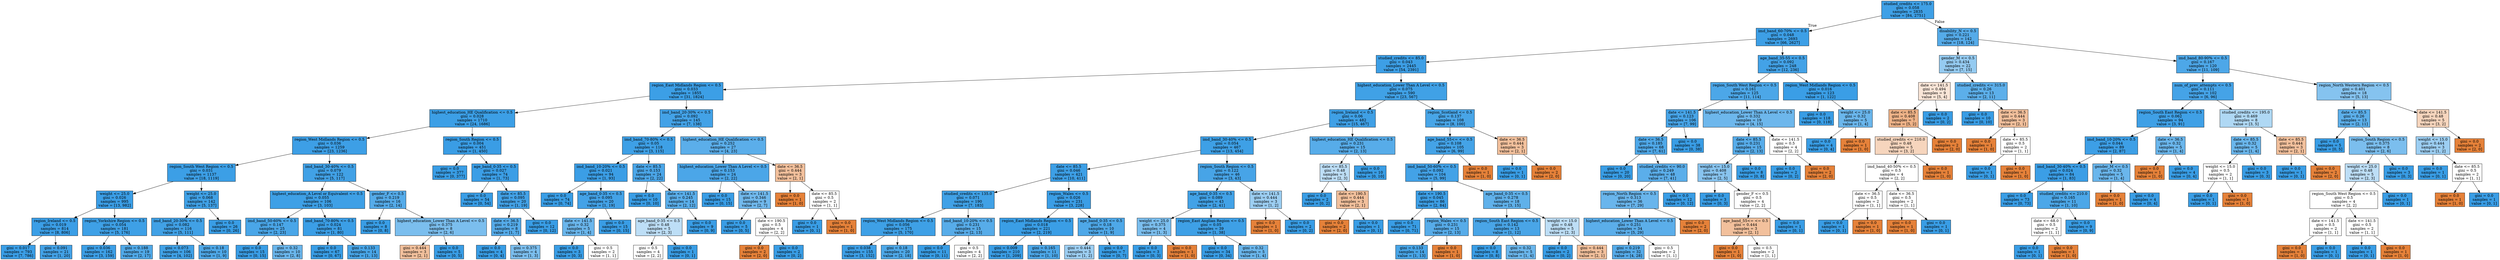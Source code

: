 digraph Tree {
node [shape=box, style="filled", color="black"] ;
0 [label="studied_credits <= 175.0\ngini = 0.058\nsamples = 2835\nvalue = [84, 2751]", fillcolor="#399de5f7"] ;
1 [label="imd_band_60-70% <= 0.5\ngini = 0.048\nsamples = 2693\nvalue = [66, 2627]", fillcolor="#399de5f9"] ;
0 -> 1 [labeldistance=2.5, labelangle=45, headlabel="True"] ;
2 [label="studied_credits <= 85.0\ngini = 0.043\nsamples = 2445\nvalue = [54, 2391]", fillcolor="#399de5f9"] ;
1 -> 2 ;
3 [label="region_East Midlands Region <= 0.5\ngini = 0.033\nsamples = 1855\nvalue = [31, 1824]", fillcolor="#399de5fb"] ;
2 -> 3 ;
4 [label="highest_education_HE Qualification <= 0.5\ngini = 0.028\nsamples = 1710\nvalue = [24, 1686]", fillcolor="#399de5fb"] ;
3 -> 4 ;
5 [label="region_West Midlands Region <= 0.5\ngini = 0.036\nsamples = 1259\nvalue = [23, 1236]", fillcolor="#399de5fa"] ;
4 -> 5 ;
6 [label="region_South West Region <= 0.5\ngini = 0.031\nsamples = 1137\nvalue = [18, 1119]", fillcolor="#399de5fb"] ;
5 -> 6 ;
7 [label="weight <= 25.0\ngini = 0.026\nsamples = 995\nvalue = [13, 982]", fillcolor="#399de5fc"] ;
6 -> 7 ;
8 [label="region_Ireland <= 0.5\ngini = 0.019\nsamples = 814\nvalue = [8, 806]", fillcolor="#399de5fc"] ;
7 -> 8 ;
9 [label="gini = 0.017\nsamples = 793\nvalue = [7, 786]", fillcolor="#399de5fd"] ;
8 -> 9 ;
10 [label="gini = 0.091\nsamples = 21\nvalue = [1, 20]", fillcolor="#399de5f2"] ;
8 -> 10 ;
11 [label="region_Yorkshire Region <= 0.5\ngini = 0.054\nsamples = 181\nvalue = [5, 176]", fillcolor="#399de5f8"] ;
7 -> 11 ;
12 [label="gini = 0.036\nsamples = 162\nvalue = [3, 159]", fillcolor="#399de5fa"] ;
11 -> 12 ;
13 [label="gini = 0.188\nsamples = 19\nvalue = [2, 17]", fillcolor="#399de5e1"] ;
11 -> 13 ;
14 [label="weight <= 25.0\ngini = 0.068\nsamples = 142\nvalue = [5, 137]", fillcolor="#399de5f6"] ;
6 -> 14 ;
15 [label="imd_band_20-30% <= 0.5\ngini = 0.082\nsamples = 116\nvalue = [5, 111]", fillcolor="#399de5f4"] ;
14 -> 15 ;
16 [label="gini = 0.073\nsamples = 106\nvalue = [4, 102]", fillcolor="#399de5f5"] ;
15 -> 16 ;
17 [label="gini = 0.18\nsamples = 10\nvalue = [1, 9]", fillcolor="#399de5e3"] ;
15 -> 17 ;
18 [label="gini = 0.0\nsamples = 26\nvalue = [0, 26]", fillcolor="#399de5ff"] ;
14 -> 18 ;
19 [label="imd_band_30-40% <= 0.5\ngini = 0.079\nsamples = 122\nvalue = [5, 117]", fillcolor="#399de5f4"] ;
5 -> 19 ;
20 [label="highest_education_A Level or Equivalent <= 0.5\ngini = 0.055\nsamples = 106\nvalue = [3, 103]", fillcolor="#399de5f8"] ;
19 -> 20 ;
21 [label="imd_band_50-60% <= 0.5\ngini = 0.147\nsamples = 25\nvalue = [2, 23]", fillcolor="#399de5e9"] ;
20 -> 21 ;
22 [label="gini = 0.0\nsamples = 15\nvalue = [0, 15]", fillcolor="#399de5ff"] ;
21 -> 22 ;
23 [label="gini = 0.32\nsamples = 10\nvalue = [2, 8]", fillcolor="#399de5bf"] ;
21 -> 23 ;
24 [label="imd_band_70-80% <= 0.5\ngini = 0.024\nsamples = 81\nvalue = [1, 80]", fillcolor="#399de5fc"] ;
20 -> 24 ;
25 [label="gini = 0.0\nsamples = 67\nvalue = [0, 67]", fillcolor="#399de5ff"] ;
24 -> 25 ;
26 [label="gini = 0.133\nsamples = 14\nvalue = [1, 13]", fillcolor="#399de5eb"] ;
24 -> 26 ;
27 [label="gender_F <= 0.5\ngini = 0.219\nsamples = 16\nvalue = [2, 14]", fillcolor="#399de5db"] ;
19 -> 27 ;
28 [label="gini = 0.0\nsamples = 8\nvalue = [0, 8]", fillcolor="#399de5ff"] ;
27 -> 28 ;
29 [label="highest_education_Lower Than A Level <= 0.5\ngini = 0.375\nsamples = 8\nvalue = [2, 6]", fillcolor="#399de5aa"] ;
27 -> 29 ;
30 [label="gini = 0.444\nsamples = 3\nvalue = [2, 1]", fillcolor="#e581397f"] ;
29 -> 30 ;
31 [label="gini = 0.0\nsamples = 5\nvalue = [0, 5]", fillcolor="#399de5ff"] ;
29 -> 31 ;
32 [label="region_South Region <= 0.5\ngini = 0.004\nsamples = 451\nvalue = [1, 450]", fillcolor="#399de5fe"] ;
4 -> 32 ;
33 [label="gini = 0.0\nsamples = 377\nvalue = [0, 377]", fillcolor="#399de5ff"] ;
32 -> 33 ;
34 [label="age_band_0-35 <= 0.5\ngini = 0.027\nsamples = 74\nvalue = [1, 73]", fillcolor="#399de5fc"] ;
32 -> 34 ;
35 [label="gini = 0.0\nsamples = 54\nvalue = [0, 54]", fillcolor="#399de5ff"] ;
34 -> 35 ;
36 [label="date <= 85.5\ngini = 0.095\nsamples = 20\nvalue = [1, 19]", fillcolor="#399de5f2"] ;
34 -> 36 ;
37 [label="date <= 36.5\ngini = 0.219\nsamples = 8\nvalue = [1, 7]", fillcolor="#399de5db"] ;
36 -> 37 ;
38 [label="gini = 0.0\nsamples = 4\nvalue = [0, 4]", fillcolor="#399de5ff"] ;
37 -> 38 ;
39 [label="gini = 0.375\nsamples = 4\nvalue = [1, 3]", fillcolor="#399de5aa"] ;
37 -> 39 ;
40 [label="gini = 0.0\nsamples = 12\nvalue = [0, 12]", fillcolor="#399de5ff"] ;
36 -> 40 ;
41 [label="imd_band_20-30% <= 0.5\ngini = 0.092\nsamples = 145\nvalue = [7, 138]", fillcolor="#399de5f2"] ;
3 -> 41 ;
42 [label="imd_band_70-80% <= 0.5\ngini = 0.05\nsamples = 118\nvalue = [3, 115]", fillcolor="#399de5f8"] ;
41 -> 42 ;
43 [label="imd_band_10-20% <= 0.5\ngini = 0.021\nsamples = 94\nvalue = [1, 93]", fillcolor="#399de5fc"] ;
42 -> 43 ;
44 [label="gini = 0.0\nsamples = 74\nvalue = [0, 74]", fillcolor="#399de5ff"] ;
43 -> 44 ;
45 [label="age_band_0-35 <= 0.5\ngini = 0.095\nsamples = 20\nvalue = [1, 19]", fillcolor="#399de5f2"] ;
43 -> 45 ;
46 [label="date <= 141.5\ngini = 0.32\nsamples = 5\nvalue = [1, 4]", fillcolor="#399de5bf"] ;
45 -> 46 ;
47 [label="gini = 0.0\nsamples = 3\nvalue = [0, 3]", fillcolor="#399de5ff"] ;
46 -> 47 ;
48 [label="gini = 0.5\nsamples = 2\nvalue = [1, 1]", fillcolor="#e5813900"] ;
46 -> 48 ;
49 [label="gini = 0.0\nsamples = 15\nvalue = [0, 15]", fillcolor="#399de5ff"] ;
45 -> 49 ;
50 [label="date <= 85.5\ngini = 0.153\nsamples = 24\nvalue = [2, 22]", fillcolor="#399de5e8"] ;
42 -> 50 ;
51 [label="gini = 0.0\nsamples = 10\nvalue = [0, 10]", fillcolor="#399de5ff"] ;
50 -> 51 ;
52 [label="date <= 141.5\ngini = 0.245\nsamples = 14\nvalue = [2, 12]", fillcolor="#399de5d4"] ;
50 -> 52 ;
53 [label="age_band_0-35 <= 0.5\ngini = 0.48\nsamples = 5\nvalue = [2, 3]", fillcolor="#399de555"] ;
52 -> 53 ;
54 [label="gini = 0.5\nsamples = 4\nvalue = [2, 2]", fillcolor="#e5813900"] ;
53 -> 54 ;
55 [label="gini = 0.0\nsamples = 1\nvalue = [0, 1]", fillcolor="#399de5ff"] ;
53 -> 55 ;
56 [label="gini = 0.0\nsamples = 9\nvalue = [0, 9]", fillcolor="#399de5ff"] ;
52 -> 56 ;
57 [label="highest_education_HE Qualification <= 0.5\ngini = 0.252\nsamples = 27\nvalue = [4, 23]", fillcolor="#399de5d3"] ;
41 -> 57 ;
58 [label="highest_education_Lower Than A Level <= 0.5\ngini = 0.153\nsamples = 24\nvalue = [2, 22]", fillcolor="#399de5e8"] ;
57 -> 58 ;
59 [label="gini = 0.0\nsamples = 15\nvalue = [0, 15]", fillcolor="#399de5ff"] ;
58 -> 59 ;
60 [label="date <= 141.5\ngini = 0.346\nsamples = 9\nvalue = [2, 7]", fillcolor="#399de5b6"] ;
58 -> 60 ;
61 [label="gini = 0.0\nsamples = 5\nvalue = [0, 5]", fillcolor="#399de5ff"] ;
60 -> 61 ;
62 [label="date <= 190.5\ngini = 0.5\nsamples = 4\nvalue = [2, 2]", fillcolor="#e5813900"] ;
60 -> 62 ;
63 [label="gini = 0.0\nsamples = 2\nvalue = [2, 0]", fillcolor="#e58139ff"] ;
62 -> 63 ;
64 [label="gini = 0.0\nsamples = 2\nvalue = [0, 2]", fillcolor="#399de5ff"] ;
62 -> 64 ;
65 [label="date <= 36.5\ngini = 0.444\nsamples = 3\nvalue = [2, 1]", fillcolor="#e581397f"] ;
57 -> 65 ;
66 [label="gini = 0.0\nsamples = 1\nvalue = [1, 0]", fillcolor="#e58139ff"] ;
65 -> 66 ;
67 [label="date <= 85.5\ngini = 0.5\nsamples = 2\nvalue = [1, 1]", fillcolor="#e5813900"] ;
65 -> 67 ;
68 [label="gini = 0.0\nsamples = 1\nvalue = [0, 1]", fillcolor="#399de5ff"] ;
67 -> 68 ;
69 [label="gini = 0.0\nsamples = 1\nvalue = [1, 0]", fillcolor="#e58139ff"] ;
67 -> 69 ;
70 [label="highest_education_Lower Than A Level <= 0.5\ngini = 0.075\nsamples = 590\nvalue = [23, 567]", fillcolor="#399de5f5"] ;
2 -> 70 ;
71 [label="region_Ireland <= 0.5\ngini = 0.06\nsamples = 482\nvalue = [15, 467]", fillcolor="#399de5f7"] ;
70 -> 71 ;
72 [label="imd_band_30-40% <= 0.5\ngini = 0.054\nsamples = 467\nvalue = [13, 454]", fillcolor="#399de5f8"] ;
71 -> 72 ;
73 [label="date <= 85.5\ngini = 0.046\nsamples = 421\nvalue = [10, 411]", fillcolor="#399de5f9"] ;
72 -> 73 ;
74 [label="studied_credits <= 135.0\ngini = 0.071\nsamples = 190\nvalue = [7, 183]", fillcolor="#399de5f5"] ;
73 -> 74 ;
75 [label="region_West Midlands Region <= 0.5\ngini = 0.056\nsamples = 175\nvalue = [5, 170]", fillcolor="#399de5f8"] ;
74 -> 75 ;
76 [label="gini = 0.038\nsamples = 155\nvalue = [3, 152]", fillcolor="#399de5fa"] ;
75 -> 76 ;
77 [label="gini = 0.18\nsamples = 20\nvalue = [2, 18]", fillcolor="#399de5e3"] ;
75 -> 77 ;
78 [label="imd_band_10-20% <= 0.5\ngini = 0.231\nsamples = 15\nvalue = [2, 13]", fillcolor="#399de5d8"] ;
74 -> 78 ;
79 [label="gini = 0.0\nsamples = 11\nvalue = [0, 11]", fillcolor="#399de5ff"] ;
78 -> 79 ;
80 [label="gini = 0.5\nsamples = 4\nvalue = [2, 2]", fillcolor="#e5813900"] ;
78 -> 80 ;
81 [label="region_Wales <= 0.5\ngini = 0.026\nsamples = 231\nvalue = [3, 228]", fillcolor="#399de5fc"] ;
73 -> 81 ;
82 [label="region_East Midlands Region <= 0.5\ngini = 0.018\nsamples = 221\nvalue = [2, 219]", fillcolor="#399de5fd"] ;
81 -> 82 ;
83 [label="gini = 0.009\nsamples = 210\nvalue = [1, 209]", fillcolor="#399de5fe"] ;
82 -> 83 ;
84 [label="gini = 0.165\nsamples = 11\nvalue = [1, 10]", fillcolor="#399de5e6"] ;
82 -> 84 ;
85 [label="age_band_0-35 <= 0.5\ngini = 0.18\nsamples = 10\nvalue = [1, 9]", fillcolor="#399de5e3"] ;
81 -> 85 ;
86 [label="gini = 0.444\nsamples = 3\nvalue = [1, 2]", fillcolor="#399de57f"] ;
85 -> 86 ;
87 [label="gini = 0.0\nsamples = 7\nvalue = [0, 7]", fillcolor="#399de5ff"] ;
85 -> 87 ;
88 [label="region_South Region <= 0.5\ngini = 0.122\nsamples = 46\nvalue = [3, 43]", fillcolor="#399de5ed"] ;
72 -> 88 ;
89 [label="age_band_0-35 <= 0.5\ngini = 0.089\nsamples = 43\nvalue = [2, 41]", fillcolor="#399de5f3"] ;
88 -> 89 ;
90 [label="weight <= 25.0\ngini = 0.375\nsamples = 4\nvalue = [1, 3]", fillcolor="#399de5aa"] ;
89 -> 90 ;
91 [label="gini = 0.0\nsamples = 3\nvalue = [0, 3]", fillcolor="#399de5ff"] ;
90 -> 91 ;
92 [label="gini = 0.0\nsamples = 1\nvalue = [1, 0]", fillcolor="#e58139ff"] ;
90 -> 92 ;
93 [label="region_East Anglian Region <= 0.5\ngini = 0.05\nsamples = 39\nvalue = [1, 38]", fillcolor="#399de5f8"] ;
89 -> 93 ;
94 [label="gini = 0.0\nsamples = 34\nvalue = [0, 34]", fillcolor="#399de5ff"] ;
93 -> 94 ;
95 [label="gini = 0.32\nsamples = 5\nvalue = [1, 4]", fillcolor="#399de5bf"] ;
93 -> 95 ;
96 [label="date <= 141.5\ngini = 0.444\nsamples = 3\nvalue = [1, 2]", fillcolor="#399de57f"] ;
88 -> 96 ;
97 [label="gini = 0.0\nsamples = 1\nvalue = [1, 0]", fillcolor="#e58139ff"] ;
96 -> 97 ;
98 [label="gini = 0.0\nsamples = 2\nvalue = [0, 2]", fillcolor="#399de5ff"] ;
96 -> 98 ;
99 [label="highest_education_HE Qualification <= 0.5\ngini = 0.231\nsamples = 15\nvalue = [2, 13]", fillcolor="#399de5d8"] ;
71 -> 99 ;
100 [label="date <= 85.5\ngini = 0.48\nsamples = 5\nvalue = [2, 3]", fillcolor="#399de555"] ;
99 -> 100 ;
101 [label="gini = 0.0\nsamples = 2\nvalue = [0, 2]", fillcolor="#399de5ff"] ;
100 -> 101 ;
102 [label="date <= 190.5\ngini = 0.444\nsamples = 3\nvalue = [2, 1]", fillcolor="#e581397f"] ;
100 -> 102 ;
103 [label="gini = 0.0\nsamples = 2\nvalue = [2, 0]", fillcolor="#e58139ff"] ;
102 -> 103 ;
104 [label="gini = 0.0\nsamples = 1\nvalue = [0, 1]", fillcolor="#399de5ff"] ;
102 -> 104 ;
105 [label="gini = 0.0\nsamples = 10\nvalue = [0, 10]", fillcolor="#399de5ff"] ;
99 -> 105 ;
106 [label="region_Scotland <= 0.5\ngini = 0.137\nsamples = 108\nvalue = [8, 100]", fillcolor="#399de5eb"] ;
70 -> 106 ;
107 [label="age_band_55<= <= 0.5\ngini = 0.108\nsamples = 105\nvalue = [6, 99]", fillcolor="#399de5f0"] ;
106 -> 107 ;
108 [label="imd_band_50-60% <= 0.5\ngini = 0.092\nsamples = 104\nvalue = [5, 99]", fillcolor="#399de5f2"] ;
107 -> 108 ;
109 [label="date <= 190.5\ngini = 0.045\nsamples = 86\nvalue = [2, 84]", fillcolor="#399de5f9"] ;
108 -> 109 ;
110 [label="gini = 0.0\nsamples = 71\nvalue = [0, 71]", fillcolor="#399de5ff"] ;
109 -> 110 ;
111 [label="region_Wales <= 0.5\ngini = 0.231\nsamples = 15\nvalue = [2, 13]", fillcolor="#399de5d8"] ;
109 -> 111 ;
112 [label="gini = 0.133\nsamples = 14\nvalue = [1, 13]", fillcolor="#399de5eb"] ;
111 -> 112 ;
113 [label="gini = 0.0\nsamples = 1\nvalue = [1, 0]", fillcolor="#e58139ff"] ;
111 -> 113 ;
114 [label="age_band_0-35 <= 0.5\ngini = 0.278\nsamples = 18\nvalue = [3, 15]", fillcolor="#399de5cc"] ;
108 -> 114 ;
115 [label="region_South East Region <= 0.5\ngini = 0.142\nsamples = 13\nvalue = [1, 12]", fillcolor="#399de5ea"] ;
114 -> 115 ;
116 [label="gini = 0.0\nsamples = 8\nvalue = [0, 8]", fillcolor="#399de5ff"] ;
115 -> 116 ;
117 [label="gini = 0.32\nsamples = 5\nvalue = [1, 4]", fillcolor="#399de5bf"] ;
115 -> 117 ;
118 [label="weight <= 15.0\ngini = 0.48\nsamples = 5\nvalue = [2, 3]", fillcolor="#399de555"] ;
114 -> 118 ;
119 [label="gini = 0.0\nsamples = 2\nvalue = [0, 2]", fillcolor="#399de5ff"] ;
118 -> 119 ;
120 [label="gini = 0.444\nsamples = 3\nvalue = [2, 1]", fillcolor="#e581397f"] ;
118 -> 120 ;
121 [label="gini = 0.0\nsamples = 1\nvalue = [1, 0]", fillcolor="#e58139ff"] ;
107 -> 121 ;
122 [label="date <= 36.5\ngini = 0.444\nsamples = 3\nvalue = [2, 1]", fillcolor="#e581397f"] ;
106 -> 122 ;
123 [label="gini = 0.0\nsamples = 1\nvalue = [0, 1]", fillcolor="#399de5ff"] ;
122 -> 123 ;
124 [label="gini = 0.0\nsamples = 2\nvalue = [2, 0]", fillcolor="#e58139ff"] ;
122 -> 124 ;
125 [label="age_band_35-55 <= 0.5\ngini = 0.092\nsamples = 248\nvalue = [12, 236]", fillcolor="#399de5f2"] ;
1 -> 125 ;
126 [label="region_South West Region <= 0.5\ngini = 0.161\nsamples = 125\nvalue = [11, 114]", fillcolor="#399de5e6"] ;
125 -> 126 ;
127 [label="date <= 141.5\ngini = 0.123\nsamples = 106\nvalue = [7, 99]", fillcolor="#399de5ed"] ;
126 -> 127 ;
128 [label="date <= 36.5\ngini = 0.185\nsamples = 68\nvalue = [7, 61]", fillcolor="#399de5e2"] ;
127 -> 128 ;
129 [label="gini = 0.0\nsamples = 20\nvalue = [0, 20]", fillcolor="#399de5ff"] ;
128 -> 129 ;
130 [label="studied_credits <= 90.0\ngini = 0.249\nsamples = 48\nvalue = [7, 41]", fillcolor="#399de5d3"] ;
128 -> 130 ;
131 [label="region_North Region <= 0.5\ngini = 0.313\nsamples = 36\nvalue = [7, 29]", fillcolor="#399de5c1"] ;
130 -> 131 ;
132 [label="highest_education_Lower Than A Level <= 0.5\ngini = 0.251\nsamples = 34\nvalue = [5, 29]", fillcolor="#399de5d3"] ;
131 -> 132 ;
133 [label="gini = 0.219\nsamples = 32\nvalue = [4, 28]", fillcolor="#399de5db"] ;
132 -> 133 ;
134 [label="gini = 0.5\nsamples = 2\nvalue = [1, 1]", fillcolor="#e5813900"] ;
132 -> 134 ;
135 [label="gini = 0.0\nsamples = 2\nvalue = [2, 0]", fillcolor="#e58139ff"] ;
131 -> 135 ;
136 [label="gini = 0.0\nsamples = 12\nvalue = [0, 12]", fillcolor="#399de5ff"] ;
130 -> 136 ;
137 [label="gini = 0.0\nsamples = 38\nvalue = [0, 38]", fillcolor="#399de5ff"] ;
127 -> 137 ;
138 [label="highest_education_Lower Than A Level <= 0.5\ngini = 0.332\nsamples = 19\nvalue = [4, 15]", fillcolor="#399de5bb"] ;
126 -> 138 ;
139 [label="date <= 85.5\ngini = 0.231\nsamples = 15\nvalue = [2, 13]", fillcolor="#399de5d8"] ;
138 -> 139 ;
140 [label="weight <= 15.0\ngini = 0.408\nsamples = 7\nvalue = [2, 5]", fillcolor="#399de599"] ;
139 -> 140 ;
141 [label="gini = 0.0\nsamples = 3\nvalue = [0, 3]", fillcolor="#399de5ff"] ;
140 -> 141 ;
142 [label="gender_F <= 0.5\ngini = 0.5\nsamples = 4\nvalue = [2, 2]", fillcolor="#e5813900"] ;
140 -> 142 ;
143 [label="age_band_55<= <= 0.5\ngini = 0.444\nsamples = 3\nvalue = [2, 1]", fillcolor="#e581397f"] ;
142 -> 143 ;
144 [label="gini = 0.0\nsamples = 1\nvalue = [1, 0]", fillcolor="#e58139ff"] ;
143 -> 144 ;
145 [label="gini = 0.5\nsamples = 2\nvalue = [1, 1]", fillcolor="#e5813900"] ;
143 -> 145 ;
146 [label="gini = 0.0\nsamples = 1\nvalue = [0, 1]", fillcolor="#399de5ff"] ;
142 -> 146 ;
147 [label="gini = 0.0\nsamples = 8\nvalue = [0, 8]", fillcolor="#399de5ff"] ;
139 -> 147 ;
148 [label="date <= 141.5\ngini = 0.5\nsamples = 4\nvalue = [2, 2]", fillcolor="#e5813900"] ;
138 -> 148 ;
149 [label="gini = 0.0\nsamples = 2\nvalue = [0, 2]", fillcolor="#399de5ff"] ;
148 -> 149 ;
150 [label="gini = 0.0\nsamples = 2\nvalue = [2, 0]", fillcolor="#e58139ff"] ;
148 -> 150 ;
151 [label="region_West Midlands Region <= 0.5\ngini = 0.016\nsamples = 123\nvalue = [1, 122]", fillcolor="#399de5fd"] ;
125 -> 151 ;
152 [label="gini = 0.0\nsamples = 118\nvalue = [0, 118]", fillcolor="#399de5ff"] ;
151 -> 152 ;
153 [label="weight <= 25.0\ngini = 0.32\nsamples = 5\nvalue = [1, 4]", fillcolor="#399de5bf"] ;
151 -> 153 ;
154 [label="gini = 0.0\nsamples = 4\nvalue = [0, 4]", fillcolor="#399de5ff"] ;
153 -> 154 ;
155 [label="gini = 0.0\nsamples = 1\nvalue = [1, 0]", fillcolor="#e58139ff"] ;
153 -> 155 ;
156 [label="disability_N <= 0.5\ngini = 0.221\nsamples = 142\nvalue = [18, 124]", fillcolor="#399de5da"] ;
0 -> 156 [labeldistance=2.5, labelangle=-45, headlabel="False"] ;
157 [label="gender_M <= 0.5\ngini = 0.434\nsamples = 22\nvalue = [7, 15]", fillcolor="#399de588"] ;
156 -> 157 ;
158 [label="date <= 141.5\ngini = 0.494\nsamples = 9\nvalue = [5, 4]", fillcolor="#e5813933"] ;
157 -> 158 ;
159 [label="date <= 85.5\ngini = 0.408\nsamples = 7\nvalue = [5, 2]", fillcolor="#e5813999"] ;
158 -> 159 ;
160 [label="studied_credits <= 210.0\ngini = 0.48\nsamples = 5\nvalue = [3, 2]", fillcolor="#e5813955"] ;
159 -> 160 ;
161 [label="imd_band_40-50% <= 0.5\ngini = 0.5\nsamples = 4\nvalue = [2, 2]", fillcolor="#e5813900"] ;
160 -> 161 ;
162 [label="date <= 36.5\ngini = 0.5\nsamples = 2\nvalue = [1, 1]", fillcolor="#e5813900"] ;
161 -> 162 ;
163 [label="gini = 0.0\nsamples = 1\nvalue = [0, 1]", fillcolor="#399de5ff"] ;
162 -> 163 ;
164 [label="gini = 0.0\nsamples = 1\nvalue = [1, 0]", fillcolor="#e58139ff"] ;
162 -> 164 ;
165 [label="date <= 36.5\ngini = 0.5\nsamples = 2\nvalue = [1, 1]", fillcolor="#e5813900"] ;
161 -> 165 ;
166 [label="gini = 0.0\nsamples = 1\nvalue = [1, 0]", fillcolor="#e58139ff"] ;
165 -> 166 ;
167 [label="gini = 0.0\nsamples = 1\nvalue = [0, 1]", fillcolor="#399de5ff"] ;
165 -> 167 ;
168 [label="gini = 0.0\nsamples = 1\nvalue = [1, 0]", fillcolor="#e58139ff"] ;
160 -> 168 ;
169 [label="gini = 0.0\nsamples = 2\nvalue = [2, 0]", fillcolor="#e58139ff"] ;
159 -> 169 ;
170 [label="gini = 0.0\nsamples = 2\nvalue = [0, 2]", fillcolor="#399de5ff"] ;
158 -> 170 ;
171 [label="studied_credits <= 315.0\ngini = 0.26\nsamples = 13\nvalue = [2, 11]", fillcolor="#399de5d1"] ;
157 -> 171 ;
172 [label="gini = 0.0\nsamples = 10\nvalue = [0, 10]", fillcolor="#399de5ff"] ;
171 -> 172 ;
173 [label="date <= 36.5\ngini = 0.444\nsamples = 3\nvalue = [2, 1]", fillcolor="#e581397f"] ;
171 -> 173 ;
174 [label="gini = 0.0\nsamples = 1\nvalue = [1, 0]", fillcolor="#e58139ff"] ;
173 -> 174 ;
175 [label="date <= 85.5\ngini = 0.5\nsamples = 2\nvalue = [1, 1]", fillcolor="#e5813900"] ;
173 -> 175 ;
176 [label="gini = 0.0\nsamples = 1\nvalue = [0, 1]", fillcolor="#399de5ff"] ;
175 -> 176 ;
177 [label="gini = 0.0\nsamples = 1\nvalue = [1, 0]", fillcolor="#e58139ff"] ;
175 -> 177 ;
178 [label="imd_band_80-90% <= 0.5\ngini = 0.167\nsamples = 120\nvalue = [11, 109]", fillcolor="#399de5e5"] ;
156 -> 178 ;
179 [label="num_of_prev_attempts <= 0.5\ngini = 0.111\nsamples = 102\nvalue = [6, 96]", fillcolor="#399de5ef"] ;
178 -> 179 ;
180 [label="region_South East Region <= 0.5\ngini = 0.062\nsamples = 94\nvalue = [3, 91]", fillcolor="#399de5f7"] ;
179 -> 180 ;
181 [label="imd_band_10-20% <= 0.5\ngini = 0.044\nsamples = 89\nvalue = [2, 87]", fillcolor="#399de5f9"] ;
180 -> 181 ;
182 [label="imd_band_30-40% <= 0.5\ngini = 0.024\nsamples = 84\nvalue = [1, 83]", fillcolor="#399de5fc"] ;
181 -> 182 ;
183 [label="gini = 0.0\nsamples = 73\nvalue = [0, 73]", fillcolor="#399de5ff"] ;
182 -> 183 ;
184 [label="studied_credits <= 210.0\ngini = 0.165\nsamples = 11\nvalue = [1, 10]", fillcolor="#399de5e6"] ;
182 -> 184 ;
185 [label="date <= 68.0\ngini = 0.5\nsamples = 2\nvalue = [1, 1]", fillcolor="#e5813900"] ;
184 -> 185 ;
186 [label="gini = 0.0\nsamples = 1\nvalue = [0, 1]", fillcolor="#399de5ff"] ;
185 -> 186 ;
187 [label="gini = 0.0\nsamples = 1\nvalue = [1, 0]", fillcolor="#e58139ff"] ;
185 -> 187 ;
188 [label="gini = 0.0\nsamples = 9\nvalue = [0, 9]", fillcolor="#399de5ff"] ;
184 -> 188 ;
189 [label="gender_M <= 0.5\ngini = 0.32\nsamples = 5\nvalue = [1, 4]", fillcolor="#399de5bf"] ;
181 -> 189 ;
190 [label="gini = 0.0\nsamples = 1\nvalue = [1, 0]", fillcolor="#e58139ff"] ;
189 -> 190 ;
191 [label="gini = 0.0\nsamples = 4\nvalue = [0, 4]", fillcolor="#399de5ff"] ;
189 -> 191 ;
192 [label="date <= 36.5\ngini = 0.32\nsamples = 5\nvalue = [1, 4]", fillcolor="#399de5bf"] ;
180 -> 192 ;
193 [label="gini = 0.0\nsamples = 1\nvalue = [1, 0]", fillcolor="#e58139ff"] ;
192 -> 193 ;
194 [label="gini = 0.0\nsamples = 4\nvalue = [0, 4]", fillcolor="#399de5ff"] ;
192 -> 194 ;
195 [label="studied_credits <= 195.0\ngini = 0.469\nsamples = 8\nvalue = [3, 5]", fillcolor="#399de566"] ;
179 -> 195 ;
196 [label="date <= 85.5\ngini = 0.32\nsamples = 5\nvalue = [1, 4]", fillcolor="#399de5bf"] ;
195 -> 196 ;
197 [label="weight <= 15.0\ngini = 0.5\nsamples = 2\nvalue = [1, 1]", fillcolor="#e5813900"] ;
196 -> 197 ;
198 [label="gini = 0.0\nsamples = 1\nvalue = [0, 1]", fillcolor="#399de5ff"] ;
197 -> 198 ;
199 [label="gini = 0.0\nsamples = 1\nvalue = [1, 0]", fillcolor="#e58139ff"] ;
197 -> 199 ;
200 [label="gini = 0.0\nsamples = 3\nvalue = [0, 3]", fillcolor="#399de5ff"] ;
196 -> 200 ;
201 [label="date <= 85.5\ngini = 0.444\nsamples = 3\nvalue = [2, 1]", fillcolor="#e581397f"] ;
195 -> 201 ;
202 [label="gini = 0.0\nsamples = 1\nvalue = [0, 1]", fillcolor="#399de5ff"] ;
201 -> 202 ;
203 [label="gini = 0.0\nsamples = 2\nvalue = [2, 0]", fillcolor="#e58139ff"] ;
201 -> 203 ;
204 [label="region_North Western Region <= 0.5\ngini = 0.401\nsamples = 18\nvalue = [5, 13]", fillcolor="#399de59d"] ;
178 -> 204 ;
205 [label="date <= 85.5\ngini = 0.26\nsamples = 13\nvalue = [2, 11]", fillcolor="#399de5d1"] ;
204 -> 205 ;
206 [label="gini = 0.0\nsamples = 5\nvalue = [0, 5]", fillcolor="#399de5ff"] ;
205 -> 206 ;
207 [label="region_South Region <= 0.5\ngini = 0.375\nsamples = 8\nvalue = [2, 6]", fillcolor="#399de5aa"] ;
205 -> 207 ;
208 [label="weight <= 25.0\ngini = 0.48\nsamples = 5\nvalue = [2, 3]", fillcolor="#399de555"] ;
207 -> 208 ;
209 [label="region_South West Region <= 0.5\ngini = 0.5\nsamples = 4\nvalue = [2, 2]", fillcolor="#e5813900"] ;
208 -> 209 ;
210 [label="date <= 141.5\ngini = 0.5\nsamples = 2\nvalue = [1, 1]", fillcolor="#e5813900"] ;
209 -> 210 ;
211 [label="gini = 0.0\nsamples = 1\nvalue = [1, 0]", fillcolor="#e58139ff"] ;
210 -> 211 ;
212 [label="gini = 0.0\nsamples = 1\nvalue = [0, 1]", fillcolor="#399de5ff"] ;
210 -> 212 ;
213 [label="date <= 141.5\ngini = 0.5\nsamples = 2\nvalue = [1, 1]", fillcolor="#e5813900"] ;
209 -> 213 ;
214 [label="gini = 0.0\nsamples = 1\nvalue = [0, 1]", fillcolor="#399de5ff"] ;
213 -> 214 ;
215 [label="gini = 0.0\nsamples = 1\nvalue = [1, 0]", fillcolor="#e58139ff"] ;
213 -> 215 ;
216 [label="gini = 0.0\nsamples = 1\nvalue = [0, 1]", fillcolor="#399de5ff"] ;
208 -> 216 ;
217 [label="gini = 0.0\nsamples = 3\nvalue = [0, 3]", fillcolor="#399de5ff"] ;
207 -> 217 ;
218 [label="date <= 141.5\ngini = 0.48\nsamples = 5\nvalue = [3, 2]", fillcolor="#e5813955"] ;
204 -> 218 ;
219 [label="weight <= 15.0\ngini = 0.444\nsamples = 3\nvalue = [1, 2]", fillcolor="#399de57f"] ;
218 -> 219 ;
220 [label="gini = 0.0\nsamples = 1\nvalue = [0, 1]", fillcolor="#399de5ff"] ;
219 -> 220 ;
221 [label="date <= 85.5\ngini = 0.5\nsamples = 2\nvalue = [1, 1]", fillcolor="#e5813900"] ;
219 -> 221 ;
222 [label="gini = 0.0\nsamples = 1\nvalue = [1, 0]", fillcolor="#e58139ff"] ;
221 -> 222 ;
223 [label="gini = 0.0\nsamples = 1\nvalue = [0, 1]", fillcolor="#399de5ff"] ;
221 -> 223 ;
224 [label="gini = 0.0\nsamples = 2\nvalue = [2, 0]", fillcolor="#e58139ff"] ;
218 -> 224 ;
}